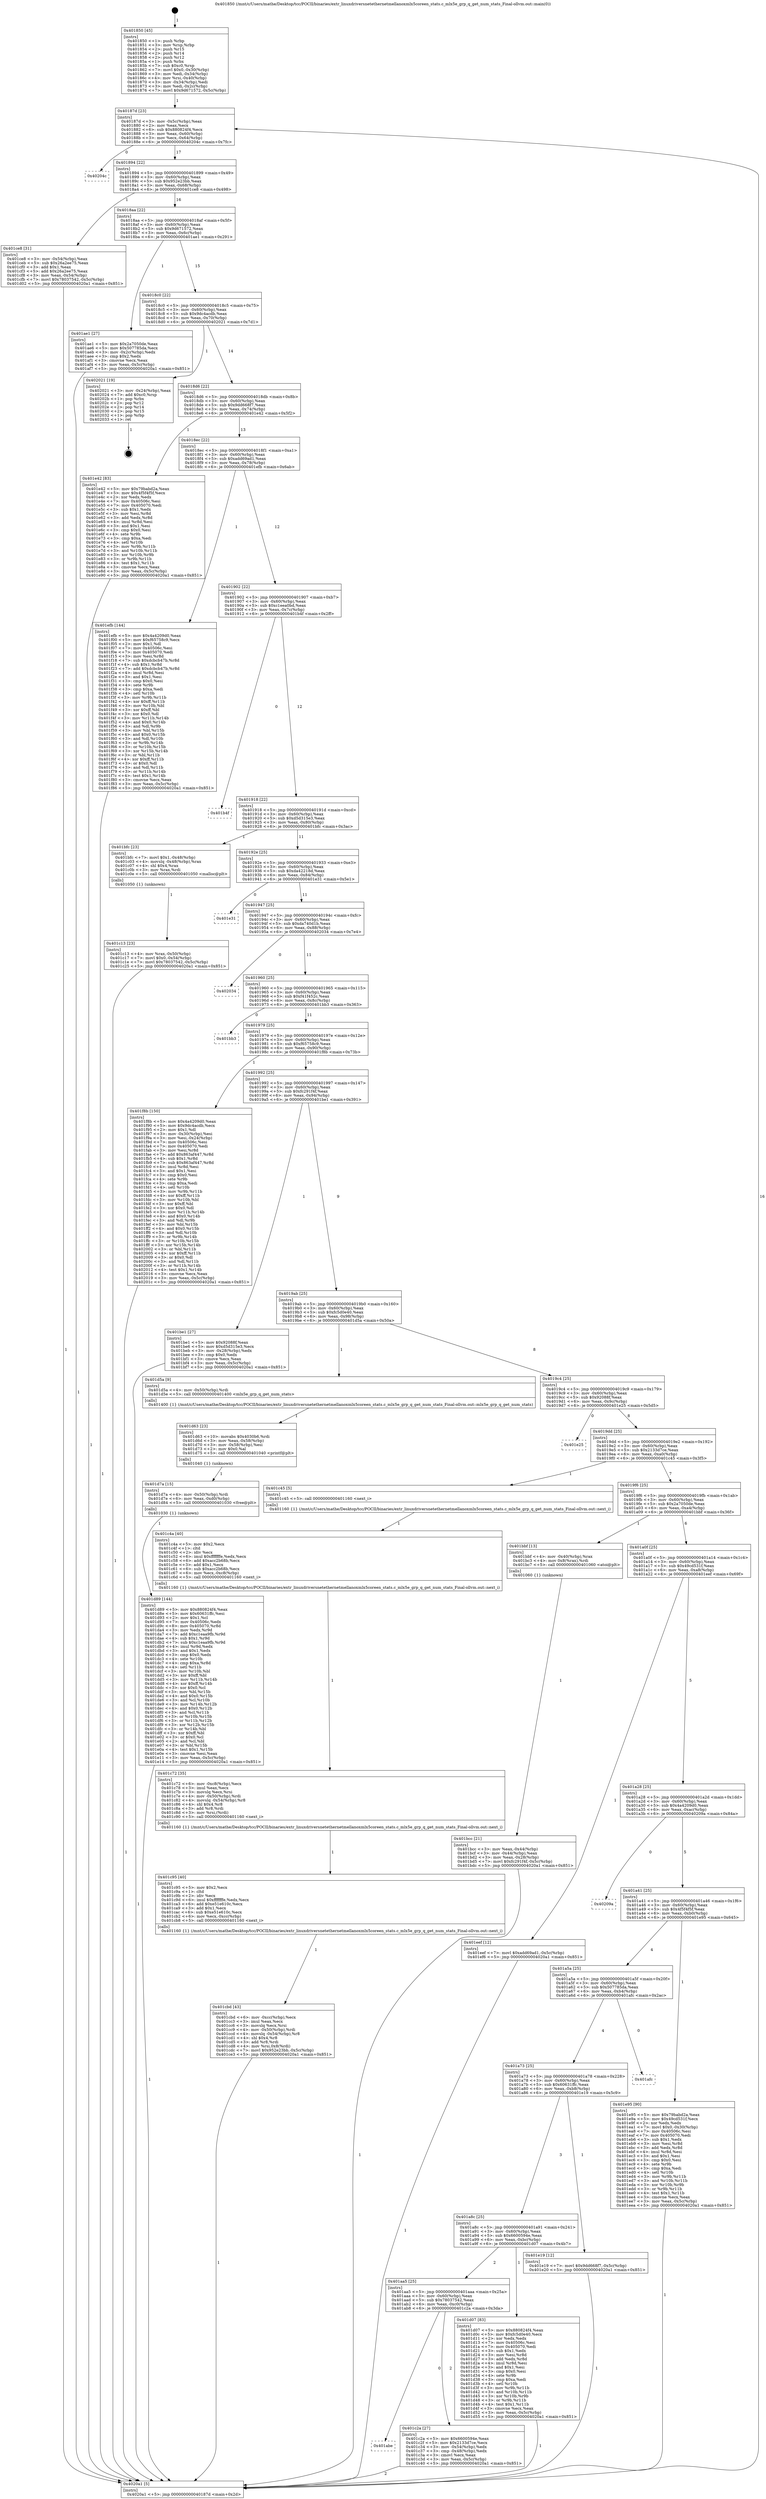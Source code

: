 digraph "0x401850" {
  label = "0x401850 (/mnt/c/Users/mathe/Desktop/tcc/POCII/binaries/extr_linuxdriversnetethernetmellanoxmlx5coreen_stats.c_mlx5e_grp_q_get_num_stats_Final-ollvm.out::main(0))"
  labelloc = "t"
  node[shape=record]

  Entry [label="",width=0.3,height=0.3,shape=circle,fillcolor=black,style=filled]
  "0x40187d" [label="{
     0x40187d [23]\l
     | [instrs]\l
     &nbsp;&nbsp;0x40187d \<+3\>: mov -0x5c(%rbp),%eax\l
     &nbsp;&nbsp;0x401880 \<+2\>: mov %eax,%ecx\l
     &nbsp;&nbsp;0x401882 \<+6\>: sub $0x880824f4,%ecx\l
     &nbsp;&nbsp;0x401888 \<+3\>: mov %eax,-0x60(%rbp)\l
     &nbsp;&nbsp;0x40188b \<+3\>: mov %ecx,-0x64(%rbp)\l
     &nbsp;&nbsp;0x40188e \<+6\>: je 000000000040204c \<main+0x7fc\>\l
  }"]
  "0x40204c" [label="{
     0x40204c\l
  }", style=dashed]
  "0x401894" [label="{
     0x401894 [22]\l
     | [instrs]\l
     &nbsp;&nbsp;0x401894 \<+5\>: jmp 0000000000401899 \<main+0x49\>\l
     &nbsp;&nbsp;0x401899 \<+3\>: mov -0x60(%rbp),%eax\l
     &nbsp;&nbsp;0x40189c \<+5\>: sub $0x952e23bb,%eax\l
     &nbsp;&nbsp;0x4018a1 \<+3\>: mov %eax,-0x68(%rbp)\l
     &nbsp;&nbsp;0x4018a4 \<+6\>: je 0000000000401ce8 \<main+0x498\>\l
  }"]
  Exit [label="",width=0.3,height=0.3,shape=circle,fillcolor=black,style=filled,peripheries=2]
  "0x401ce8" [label="{
     0x401ce8 [31]\l
     | [instrs]\l
     &nbsp;&nbsp;0x401ce8 \<+3\>: mov -0x54(%rbp),%eax\l
     &nbsp;&nbsp;0x401ceb \<+5\>: sub $0x26a2ee75,%eax\l
     &nbsp;&nbsp;0x401cf0 \<+3\>: add $0x1,%eax\l
     &nbsp;&nbsp;0x401cf3 \<+5\>: add $0x26a2ee75,%eax\l
     &nbsp;&nbsp;0x401cf8 \<+3\>: mov %eax,-0x54(%rbp)\l
     &nbsp;&nbsp;0x401cfb \<+7\>: movl $0x78037542,-0x5c(%rbp)\l
     &nbsp;&nbsp;0x401d02 \<+5\>: jmp 00000000004020a1 \<main+0x851\>\l
  }"]
  "0x4018aa" [label="{
     0x4018aa [22]\l
     | [instrs]\l
     &nbsp;&nbsp;0x4018aa \<+5\>: jmp 00000000004018af \<main+0x5f\>\l
     &nbsp;&nbsp;0x4018af \<+3\>: mov -0x60(%rbp),%eax\l
     &nbsp;&nbsp;0x4018b2 \<+5\>: sub $0x9d671572,%eax\l
     &nbsp;&nbsp;0x4018b7 \<+3\>: mov %eax,-0x6c(%rbp)\l
     &nbsp;&nbsp;0x4018ba \<+6\>: je 0000000000401ae1 \<main+0x291\>\l
  }"]
  "0x401d89" [label="{
     0x401d89 [144]\l
     | [instrs]\l
     &nbsp;&nbsp;0x401d89 \<+5\>: mov $0x880824f4,%eax\l
     &nbsp;&nbsp;0x401d8e \<+5\>: mov $0x60631ffc,%esi\l
     &nbsp;&nbsp;0x401d93 \<+2\>: mov $0x1,%cl\l
     &nbsp;&nbsp;0x401d95 \<+7\>: mov 0x40506c,%edx\l
     &nbsp;&nbsp;0x401d9c \<+8\>: mov 0x405070,%r8d\l
     &nbsp;&nbsp;0x401da4 \<+3\>: mov %edx,%r9d\l
     &nbsp;&nbsp;0x401da7 \<+7\>: add $0xc1eaa9fb,%r9d\l
     &nbsp;&nbsp;0x401dae \<+4\>: sub $0x1,%r9d\l
     &nbsp;&nbsp;0x401db2 \<+7\>: sub $0xc1eaa9fb,%r9d\l
     &nbsp;&nbsp;0x401db9 \<+4\>: imul %r9d,%edx\l
     &nbsp;&nbsp;0x401dbd \<+3\>: and $0x1,%edx\l
     &nbsp;&nbsp;0x401dc0 \<+3\>: cmp $0x0,%edx\l
     &nbsp;&nbsp;0x401dc3 \<+4\>: sete %r10b\l
     &nbsp;&nbsp;0x401dc7 \<+4\>: cmp $0xa,%r8d\l
     &nbsp;&nbsp;0x401dcb \<+4\>: setl %r11b\l
     &nbsp;&nbsp;0x401dcf \<+3\>: mov %r10b,%bl\l
     &nbsp;&nbsp;0x401dd2 \<+3\>: xor $0xff,%bl\l
     &nbsp;&nbsp;0x401dd5 \<+3\>: mov %r11b,%r14b\l
     &nbsp;&nbsp;0x401dd8 \<+4\>: xor $0xff,%r14b\l
     &nbsp;&nbsp;0x401ddc \<+3\>: xor $0x0,%cl\l
     &nbsp;&nbsp;0x401ddf \<+3\>: mov %bl,%r15b\l
     &nbsp;&nbsp;0x401de2 \<+4\>: and $0x0,%r15b\l
     &nbsp;&nbsp;0x401de6 \<+3\>: and %cl,%r10b\l
     &nbsp;&nbsp;0x401de9 \<+3\>: mov %r14b,%r12b\l
     &nbsp;&nbsp;0x401dec \<+4\>: and $0x0,%r12b\l
     &nbsp;&nbsp;0x401df0 \<+3\>: and %cl,%r11b\l
     &nbsp;&nbsp;0x401df3 \<+3\>: or %r10b,%r15b\l
     &nbsp;&nbsp;0x401df6 \<+3\>: or %r11b,%r12b\l
     &nbsp;&nbsp;0x401df9 \<+3\>: xor %r12b,%r15b\l
     &nbsp;&nbsp;0x401dfc \<+3\>: or %r14b,%bl\l
     &nbsp;&nbsp;0x401dff \<+3\>: xor $0xff,%bl\l
     &nbsp;&nbsp;0x401e02 \<+3\>: or $0x0,%cl\l
     &nbsp;&nbsp;0x401e05 \<+2\>: and %cl,%bl\l
     &nbsp;&nbsp;0x401e07 \<+3\>: or %bl,%r15b\l
     &nbsp;&nbsp;0x401e0a \<+4\>: test $0x1,%r15b\l
     &nbsp;&nbsp;0x401e0e \<+3\>: cmovne %esi,%eax\l
     &nbsp;&nbsp;0x401e11 \<+3\>: mov %eax,-0x5c(%rbp)\l
     &nbsp;&nbsp;0x401e14 \<+5\>: jmp 00000000004020a1 \<main+0x851\>\l
  }"]
  "0x401ae1" [label="{
     0x401ae1 [27]\l
     | [instrs]\l
     &nbsp;&nbsp;0x401ae1 \<+5\>: mov $0x2a7050de,%eax\l
     &nbsp;&nbsp;0x401ae6 \<+5\>: mov $0x507785da,%ecx\l
     &nbsp;&nbsp;0x401aeb \<+3\>: mov -0x2c(%rbp),%edx\l
     &nbsp;&nbsp;0x401aee \<+3\>: cmp $0x2,%edx\l
     &nbsp;&nbsp;0x401af1 \<+3\>: cmovne %ecx,%eax\l
     &nbsp;&nbsp;0x401af4 \<+3\>: mov %eax,-0x5c(%rbp)\l
     &nbsp;&nbsp;0x401af7 \<+5\>: jmp 00000000004020a1 \<main+0x851\>\l
  }"]
  "0x4018c0" [label="{
     0x4018c0 [22]\l
     | [instrs]\l
     &nbsp;&nbsp;0x4018c0 \<+5\>: jmp 00000000004018c5 \<main+0x75\>\l
     &nbsp;&nbsp;0x4018c5 \<+3\>: mov -0x60(%rbp),%eax\l
     &nbsp;&nbsp;0x4018c8 \<+5\>: sub $0x9dc4acdb,%eax\l
     &nbsp;&nbsp;0x4018cd \<+3\>: mov %eax,-0x70(%rbp)\l
     &nbsp;&nbsp;0x4018d0 \<+6\>: je 0000000000402021 \<main+0x7d1\>\l
  }"]
  "0x4020a1" [label="{
     0x4020a1 [5]\l
     | [instrs]\l
     &nbsp;&nbsp;0x4020a1 \<+5\>: jmp 000000000040187d \<main+0x2d\>\l
  }"]
  "0x401850" [label="{
     0x401850 [45]\l
     | [instrs]\l
     &nbsp;&nbsp;0x401850 \<+1\>: push %rbp\l
     &nbsp;&nbsp;0x401851 \<+3\>: mov %rsp,%rbp\l
     &nbsp;&nbsp;0x401854 \<+2\>: push %r15\l
     &nbsp;&nbsp;0x401856 \<+2\>: push %r14\l
     &nbsp;&nbsp;0x401858 \<+2\>: push %r12\l
     &nbsp;&nbsp;0x40185a \<+1\>: push %rbx\l
     &nbsp;&nbsp;0x40185b \<+7\>: sub $0xc0,%rsp\l
     &nbsp;&nbsp;0x401862 \<+7\>: movl $0x0,-0x30(%rbp)\l
     &nbsp;&nbsp;0x401869 \<+3\>: mov %edi,-0x34(%rbp)\l
     &nbsp;&nbsp;0x40186c \<+4\>: mov %rsi,-0x40(%rbp)\l
     &nbsp;&nbsp;0x401870 \<+3\>: mov -0x34(%rbp),%edi\l
     &nbsp;&nbsp;0x401873 \<+3\>: mov %edi,-0x2c(%rbp)\l
     &nbsp;&nbsp;0x401876 \<+7\>: movl $0x9d671572,-0x5c(%rbp)\l
  }"]
  "0x401d7a" [label="{
     0x401d7a [15]\l
     | [instrs]\l
     &nbsp;&nbsp;0x401d7a \<+4\>: mov -0x50(%rbp),%rdi\l
     &nbsp;&nbsp;0x401d7e \<+6\>: mov %eax,-0xd0(%rbp)\l
     &nbsp;&nbsp;0x401d84 \<+5\>: call 0000000000401030 \<free@plt\>\l
     | [calls]\l
     &nbsp;&nbsp;0x401030 \{1\} (unknown)\l
  }"]
  "0x402021" [label="{
     0x402021 [19]\l
     | [instrs]\l
     &nbsp;&nbsp;0x402021 \<+3\>: mov -0x24(%rbp),%eax\l
     &nbsp;&nbsp;0x402024 \<+7\>: add $0xc0,%rsp\l
     &nbsp;&nbsp;0x40202b \<+1\>: pop %rbx\l
     &nbsp;&nbsp;0x40202c \<+2\>: pop %r12\l
     &nbsp;&nbsp;0x40202e \<+2\>: pop %r14\l
     &nbsp;&nbsp;0x402030 \<+2\>: pop %r15\l
     &nbsp;&nbsp;0x402032 \<+1\>: pop %rbp\l
     &nbsp;&nbsp;0x402033 \<+1\>: ret\l
  }"]
  "0x4018d6" [label="{
     0x4018d6 [22]\l
     | [instrs]\l
     &nbsp;&nbsp;0x4018d6 \<+5\>: jmp 00000000004018db \<main+0x8b\>\l
     &nbsp;&nbsp;0x4018db \<+3\>: mov -0x60(%rbp),%eax\l
     &nbsp;&nbsp;0x4018de \<+5\>: sub $0x9dd668f7,%eax\l
     &nbsp;&nbsp;0x4018e3 \<+3\>: mov %eax,-0x74(%rbp)\l
     &nbsp;&nbsp;0x4018e6 \<+6\>: je 0000000000401e42 \<main+0x5f2\>\l
  }"]
  "0x401d63" [label="{
     0x401d63 [23]\l
     | [instrs]\l
     &nbsp;&nbsp;0x401d63 \<+10\>: movabs $0x4030b6,%rdi\l
     &nbsp;&nbsp;0x401d6d \<+3\>: mov %eax,-0x58(%rbp)\l
     &nbsp;&nbsp;0x401d70 \<+3\>: mov -0x58(%rbp),%esi\l
     &nbsp;&nbsp;0x401d73 \<+2\>: mov $0x0,%al\l
     &nbsp;&nbsp;0x401d75 \<+5\>: call 0000000000401040 \<printf@plt\>\l
     | [calls]\l
     &nbsp;&nbsp;0x401040 \{1\} (unknown)\l
  }"]
  "0x401e42" [label="{
     0x401e42 [83]\l
     | [instrs]\l
     &nbsp;&nbsp;0x401e42 \<+5\>: mov $0x79babd2a,%eax\l
     &nbsp;&nbsp;0x401e47 \<+5\>: mov $0x4f5f4f5f,%ecx\l
     &nbsp;&nbsp;0x401e4c \<+2\>: xor %edx,%edx\l
     &nbsp;&nbsp;0x401e4e \<+7\>: mov 0x40506c,%esi\l
     &nbsp;&nbsp;0x401e55 \<+7\>: mov 0x405070,%edi\l
     &nbsp;&nbsp;0x401e5c \<+3\>: sub $0x1,%edx\l
     &nbsp;&nbsp;0x401e5f \<+3\>: mov %esi,%r8d\l
     &nbsp;&nbsp;0x401e62 \<+3\>: add %edx,%r8d\l
     &nbsp;&nbsp;0x401e65 \<+4\>: imul %r8d,%esi\l
     &nbsp;&nbsp;0x401e69 \<+3\>: and $0x1,%esi\l
     &nbsp;&nbsp;0x401e6c \<+3\>: cmp $0x0,%esi\l
     &nbsp;&nbsp;0x401e6f \<+4\>: sete %r9b\l
     &nbsp;&nbsp;0x401e73 \<+3\>: cmp $0xa,%edi\l
     &nbsp;&nbsp;0x401e76 \<+4\>: setl %r10b\l
     &nbsp;&nbsp;0x401e7a \<+3\>: mov %r9b,%r11b\l
     &nbsp;&nbsp;0x401e7d \<+3\>: and %r10b,%r11b\l
     &nbsp;&nbsp;0x401e80 \<+3\>: xor %r10b,%r9b\l
     &nbsp;&nbsp;0x401e83 \<+3\>: or %r9b,%r11b\l
     &nbsp;&nbsp;0x401e86 \<+4\>: test $0x1,%r11b\l
     &nbsp;&nbsp;0x401e8a \<+3\>: cmovne %ecx,%eax\l
     &nbsp;&nbsp;0x401e8d \<+3\>: mov %eax,-0x5c(%rbp)\l
     &nbsp;&nbsp;0x401e90 \<+5\>: jmp 00000000004020a1 \<main+0x851\>\l
  }"]
  "0x4018ec" [label="{
     0x4018ec [22]\l
     | [instrs]\l
     &nbsp;&nbsp;0x4018ec \<+5\>: jmp 00000000004018f1 \<main+0xa1\>\l
     &nbsp;&nbsp;0x4018f1 \<+3\>: mov -0x60(%rbp),%eax\l
     &nbsp;&nbsp;0x4018f4 \<+5\>: sub $0xadd69ad1,%eax\l
     &nbsp;&nbsp;0x4018f9 \<+3\>: mov %eax,-0x78(%rbp)\l
     &nbsp;&nbsp;0x4018fc \<+6\>: je 0000000000401efb \<main+0x6ab\>\l
  }"]
  "0x401cbd" [label="{
     0x401cbd [43]\l
     | [instrs]\l
     &nbsp;&nbsp;0x401cbd \<+6\>: mov -0xcc(%rbp),%ecx\l
     &nbsp;&nbsp;0x401cc3 \<+3\>: imul %eax,%ecx\l
     &nbsp;&nbsp;0x401cc6 \<+3\>: movslq %ecx,%rsi\l
     &nbsp;&nbsp;0x401cc9 \<+4\>: mov -0x50(%rbp),%rdi\l
     &nbsp;&nbsp;0x401ccd \<+4\>: movslq -0x54(%rbp),%r8\l
     &nbsp;&nbsp;0x401cd1 \<+4\>: shl $0x4,%r8\l
     &nbsp;&nbsp;0x401cd5 \<+3\>: add %r8,%rdi\l
     &nbsp;&nbsp;0x401cd8 \<+4\>: mov %rsi,0x8(%rdi)\l
     &nbsp;&nbsp;0x401cdc \<+7\>: movl $0x952e23bb,-0x5c(%rbp)\l
     &nbsp;&nbsp;0x401ce3 \<+5\>: jmp 00000000004020a1 \<main+0x851\>\l
  }"]
  "0x401efb" [label="{
     0x401efb [144]\l
     | [instrs]\l
     &nbsp;&nbsp;0x401efb \<+5\>: mov $0x4a4209d0,%eax\l
     &nbsp;&nbsp;0x401f00 \<+5\>: mov $0xf65758c9,%ecx\l
     &nbsp;&nbsp;0x401f05 \<+2\>: mov $0x1,%dl\l
     &nbsp;&nbsp;0x401f07 \<+7\>: mov 0x40506c,%esi\l
     &nbsp;&nbsp;0x401f0e \<+7\>: mov 0x405070,%edi\l
     &nbsp;&nbsp;0x401f15 \<+3\>: mov %esi,%r8d\l
     &nbsp;&nbsp;0x401f18 \<+7\>: sub $0xdcbcb47b,%r8d\l
     &nbsp;&nbsp;0x401f1f \<+4\>: sub $0x1,%r8d\l
     &nbsp;&nbsp;0x401f23 \<+7\>: add $0xdcbcb47b,%r8d\l
     &nbsp;&nbsp;0x401f2a \<+4\>: imul %r8d,%esi\l
     &nbsp;&nbsp;0x401f2e \<+3\>: and $0x1,%esi\l
     &nbsp;&nbsp;0x401f31 \<+3\>: cmp $0x0,%esi\l
     &nbsp;&nbsp;0x401f34 \<+4\>: sete %r9b\l
     &nbsp;&nbsp;0x401f38 \<+3\>: cmp $0xa,%edi\l
     &nbsp;&nbsp;0x401f3b \<+4\>: setl %r10b\l
     &nbsp;&nbsp;0x401f3f \<+3\>: mov %r9b,%r11b\l
     &nbsp;&nbsp;0x401f42 \<+4\>: xor $0xff,%r11b\l
     &nbsp;&nbsp;0x401f46 \<+3\>: mov %r10b,%bl\l
     &nbsp;&nbsp;0x401f49 \<+3\>: xor $0xff,%bl\l
     &nbsp;&nbsp;0x401f4c \<+3\>: xor $0x0,%dl\l
     &nbsp;&nbsp;0x401f4f \<+3\>: mov %r11b,%r14b\l
     &nbsp;&nbsp;0x401f52 \<+4\>: and $0x0,%r14b\l
     &nbsp;&nbsp;0x401f56 \<+3\>: and %dl,%r9b\l
     &nbsp;&nbsp;0x401f59 \<+3\>: mov %bl,%r15b\l
     &nbsp;&nbsp;0x401f5c \<+4\>: and $0x0,%r15b\l
     &nbsp;&nbsp;0x401f60 \<+3\>: and %dl,%r10b\l
     &nbsp;&nbsp;0x401f63 \<+3\>: or %r9b,%r14b\l
     &nbsp;&nbsp;0x401f66 \<+3\>: or %r10b,%r15b\l
     &nbsp;&nbsp;0x401f69 \<+3\>: xor %r15b,%r14b\l
     &nbsp;&nbsp;0x401f6c \<+3\>: or %bl,%r11b\l
     &nbsp;&nbsp;0x401f6f \<+4\>: xor $0xff,%r11b\l
     &nbsp;&nbsp;0x401f73 \<+3\>: or $0x0,%dl\l
     &nbsp;&nbsp;0x401f76 \<+3\>: and %dl,%r11b\l
     &nbsp;&nbsp;0x401f79 \<+3\>: or %r11b,%r14b\l
     &nbsp;&nbsp;0x401f7c \<+4\>: test $0x1,%r14b\l
     &nbsp;&nbsp;0x401f80 \<+3\>: cmovne %ecx,%eax\l
     &nbsp;&nbsp;0x401f83 \<+3\>: mov %eax,-0x5c(%rbp)\l
     &nbsp;&nbsp;0x401f86 \<+5\>: jmp 00000000004020a1 \<main+0x851\>\l
  }"]
  "0x401902" [label="{
     0x401902 [22]\l
     | [instrs]\l
     &nbsp;&nbsp;0x401902 \<+5\>: jmp 0000000000401907 \<main+0xb7\>\l
     &nbsp;&nbsp;0x401907 \<+3\>: mov -0x60(%rbp),%eax\l
     &nbsp;&nbsp;0x40190a \<+5\>: sub $0xc1eea0bd,%eax\l
     &nbsp;&nbsp;0x40190f \<+3\>: mov %eax,-0x7c(%rbp)\l
     &nbsp;&nbsp;0x401912 \<+6\>: je 0000000000401b4f \<main+0x2ff\>\l
  }"]
  "0x401c95" [label="{
     0x401c95 [40]\l
     | [instrs]\l
     &nbsp;&nbsp;0x401c95 \<+5\>: mov $0x2,%ecx\l
     &nbsp;&nbsp;0x401c9a \<+1\>: cltd\l
     &nbsp;&nbsp;0x401c9b \<+2\>: idiv %ecx\l
     &nbsp;&nbsp;0x401c9d \<+6\>: imul $0xfffffffe,%edx,%ecx\l
     &nbsp;&nbsp;0x401ca3 \<+6\>: add $0xe51e610c,%ecx\l
     &nbsp;&nbsp;0x401ca9 \<+3\>: add $0x1,%ecx\l
     &nbsp;&nbsp;0x401cac \<+6\>: sub $0xe51e610c,%ecx\l
     &nbsp;&nbsp;0x401cb2 \<+6\>: mov %ecx,-0xcc(%rbp)\l
     &nbsp;&nbsp;0x401cb8 \<+5\>: call 0000000000401160 \<next_i\>\l
     | [calls]\l
     &nbsp;&nbsp;0x401160 \{1\} (/mnt/c/Users/mathe/Desktop/tcc/POCII/binaries/extr_linuxdriversnetethernetmellanoxmlx5coreen_stats.c_mlx5e_grp_q_get_num_stats_Final-ollvm.out::next_i)\l
  }"]
  "0x401b4f" [label="{
     0x401b4f\l
  }", style=dashed]
  "0x401918" [label="{
     0x401918 [22]\l
     | [instrs]\l
     &nbsp;&nbsp;0x401918 \<+5\>: jmp 000000000040191d \<main+0xcd\>\l
     &nbsp;&nbsp;0x40191d \<+3\>: mov -0x60(%rbp),%eax\l
     &nbsp;&nbsp;0x401920 \<+5\>: sub $0xd5d315e3,%eax\l
     &nbsp;&nbsp;0x401925 \<+3\>: mov %eax,-0x80(%rbp)\l
     &nbsp;&nbsp;0x401928 \<+6\>: je 0000000000401bfc \<main+0x3ac\>\l
  }"]
  "0x401c72" [label="{
     0x401c72 [35]\l
     | [instrs]\l
     &nbsp;&nbsp;0x401c72 \<+6\>: mov -0xc8(%rbp),%ecx\l
     &nbsp;&nbsp;0x401c78 \<+3\>: imul %eax,%ecx\l
     &nbsp;&nbsp;0x401c7b \<+3\>: movslq %ecx,%rsi\l
     &nbsp;&nbsp;0x401c7e \<+4\>: mov -0x50(%rbp),%rdi\l
     &nbsp;&nbsp;0x401c82 \<+4\>: movslq -0x54(%rbp),%r8\l
     &nbsp;&nbsp;0x401c86 \<+4\>: shl $0x4,%r8\l
     &nbsp;&nbsp;0x401c8a \<+3\>: add %r8,%rdi\l
     &nbsp;&nbsp;0x401c8d \<+3\>: mov %rsi,(%rdi)\l
     &nbsp;&nbsp;0x401c90 \<+5\>: call 0000000000401160 \<next_i\>\l
     | [calls]\l
     &nbsp;&nbsp;0x401160 \{1\} (/mnt/c/Users/mathe/Desktop/tcc/POCII/binaries/extr_linuxdriversnetethernetmellanoxmlx5coreen_stats.c_mlx5e_grp_q_get_num_stats_Final-ollvm.out::next_i)\l
  }"]
  "0x401bfc" [label="{
     0x401bfc [23]\l
     | [instrs]\l
     &nbsp;&nbsp;0x401bfc \<+7\>: movl $0x1,-0x48(%rbp)\l
     &nbsp;&nbsp;0x401c03 \<+4\>: movslq -0x48(%rbp),%rax\l
     &nbsp;&nbsp;0x401c07 \<+4\>: shl $0x4,%rax\l
     &nbsp;&nbsp;0x401c0b \<+3\>: mov %rax,%rdi\l
     &nbsp;&nbsp;0x401c0e \<+5\>: call 0000000000401050 \<malloc@plt\>\l
     | [calls]\l
     &nbsp;&nbsp;0x401050 \{1\} (unknown)\l
  }"]
  "0x40192e" [label="{
     0x40192e [25]\l
     | [instrs]\l
     &nbsp;&nbsp;0x40192e \<+5\>: jmp 0000000000401933 \<main+0xe3\>\l
     &nbsp;&nbsp;0x401933 \<+3\>: mov -0x60(%rbp),%eax\l
     &nbsp;&nbsp;0x401936 \<+5\>: sub $0xda42218d,%eax\l
     &nbsp;&nbsp;0x40193b \<+6\>: mov %eax,-0x84(%rbp)\l
     &nbsp;&nbsp;0x401941 \<+6\>: je 0000000000401e31 \<main+0x5e1\>\l
  }"]
  "0x401c4a" [label="{
     0x401c4a [40]\l
     | [instrs]\l
     &nbsp;&nbsp;0x401c4a \<+5\>: mov $0x2,%ecx\l
     &nbsp;&nbsp;0x401c4f \<+1\>: cltd\l
     &nbsp;&nbsp;0x401c50 \<+2\>: idiv %ecx\l
     &nbsp;&nbsp;0x401c52 \<+6\>: imul $0xfffffffe,%edx,%ecx\l
     &nbsp;&nbsp;0x401c58 \<+6\>: add $0xacc2b68b,%ecx\l
     &nbsp;&nbsp;0x401c5e \<+3\>: add $0x1,%ecx\l
     &nbsp;&nbsp;0x401c61 \<+6\>: sub $0xacc2b68b,%ecx\l
     &nbsp;&nbsp;0x401c67 \<+6\>: mov %ecx,-0xc8(%rbp)\l
     &nbsp;&nbsp;0x401c6d \<+5\>: call 0000000000401160 \<next_i\>\l
     | [calls]\l
     &nbsp;&nbsp;0x401160 \{1\} (/mnt/c/Users/mathe/Desktop/tcc/POCII/binaries/extr_linuxdriversnetethernetmellanoxmlx5coreen_stats.c_mlx5e_grp_q_get_num_stats_Final-ollvm.out::next_i)\l
  }"]
  "0x401e31" [label="{
     0x401e31\l
  }", style=dashed]
  "0x401947" [label="{
     0x401947 [25]\l
     | [instrs]\l
     &nbsp;&nbsp;0x401947 \<+5\>: jmp 000000000040194c \<main+0xfc\>\l
     &nbsp;&nbsp;0x40194c \<+3\>: mov -0x60(%rbp),%eax\l
     &nbsp;&nbsp;0x40194f \<+5\>: sub $0xda740d1b,%eax\l
     &nbsp;&nbsp;0x401954 \<+6\>: mov %eax,-0x88(%rbp)\l
     &nbsp;&nbsp;0x40195a \<+6\>: je 0000000000402034 \<main+0x7e4\>\l
  }"]
  "0x401abe" [label="{
     0x401abe\l
  }", style=dashed]
  "0x402034" [label="{
     0x402034\l
  }", style=dashed]
  "0x401960" [label="{
     0x401960 [25]\l
     | [instrs]\l
     &nbsp;&nbsp;0x401960 \<+5\>: jmp 0000000000401965 \<main+0x115\>\l
     &nbsp;&nbsp;0x401965 \<+3\>: mov -0x60(%rbp),%eax\l
     &nbsp;&nbsp;0x401968 \<+5\>: sub $0xf41f452c,%eax\l
     &nbsp;&nbsp;0x40196d \<+6\>: mov %eax,-0x8c(%rbp)\l
     &nbsp;&nbsp;0x401973 \<+6\>: je 0000000000401bb3 \<main+0x363\>\l
  }"]
  "0x401c2a" [label="{
     0x401c2a [27]\l
     | [instrs]\l
     &nbsp;&nbsp;0x401c2a \<+5\>: mov $0x6600594e,%eax\l
     &nbsp;&nbsp;0x401c2f \<+5\>: mov $0x2133d7ce,%ecx\l
     &nbsp;&nbsp;0x401c34 \<+3\>: mov -0x54(%rbp),%edx\l
     &nbsp;&nbsp;0x401c37 \<+3\>: cmp -0x48(%rbp),%edx\l
     &nbsp;&nbsp;0x401c3a \<+3\>: cmovl %ecx,%eax\l
     &nbsp;&nbsp;0x401c3d \<+3\>: mov %eax,-0x5c(%rbp)\l
     &nbsp;&nbsp;0x401c40 \<+5\>: jmp 00000000004020a1 \<main+0x851\>\l
  }"]
  "0x401bb3" [label="{
     0x401bb3\l
  }", style=dashed]
  "0x401979" [label="{
     0x401979 [25]\l
     | [instrs]\l
     &nbsp;&nbsp;0x401979 \<+5\>: jmp 000000000040197e \<main+0x12e\>\l
     &nbsp;&nbsp;0x40197e \<+3\>: mov -0x60(%rbp),%eax\l
     &nbsp;&nbsp;0x401981 \<+5\>: sub $0xf65758c9,%eax\l
     &nbsp;&nbsp;0x401986 \<+6\>: mov %eax,-0x90(%rbp)\l
     &nbsp;&nbsp;0x40198c \<+6\>: je 0000000000401f8b \<main+0x73b\>\l
  }"]
  "0x401aa5" [label="{
     0x401aa5 [25]\l
     | [instrs]\l
     &nbsp;&nbsp;0x401aa5 \<+5\>: jmp 0000000000401aaa \<main+0x25a\>\l
     &nbsp;&nbsp;0x401aaa \<+3\>: mov -0x60(%rbp),%eax\l
     &nbsp;&nbsp;0x401aad \<+5\>: sub $0x78037542,%eax\l
     &nbsp;&nbsp;0x401ab2 \<+6\>: mov %eax,-0xc0(%rbp)\l
     &nbsp;&nbsp;0x401ab8 \<+6\>: je 0000000000401c2a \<main+0x3da\>\l
  }"]
  "0x401f8b" [label="{
     0x401f8b [150]\l
     | [instrs]\l
     &nbsp;&nbsp;0x401f8b \<+5\>: mov $0x4a4209d0,%eax\l
     &nbsp;&nbsp;0x401f90 \<+5\>: mov $0x9dc4acdb,%ecx\l
     &nbsp;&nbsp;0x401f95 \<+2\>: mov $0x1,%dl\l
     &nbsp;&nbsp;0x401f97 \<+3\>: mov -0x30(%rbp),%esi\l
     &nbsp;&nbsp;0x401f9a \<+3\>: mov %esi,-0x24(%rbp)\l
     &nbsp;&nbsp;0x401f9d \<+7\>: mov 0x40506c,%esi\l
     &nbsp;&nbsp;0x401fa4 \<+7\>: mov 0x405070,%edi\l
     &nbsp;&nbsp;0x401fab \<+3\>: mov %esi,%r8d\l
     &nbsp;&nbsp;0x401fae \<+7\>: add $0x863af447,%r8d\l
     &nbsp;&nbsp;0x401fb5 \<+4\>: sub $0x1,%r8d\l
     &nbsp;&nbsp;0x401fb9 \<+7\>: sub $0x863af447,%r8d\l
     &nbsp;&nbsp;0x401fc0 \<+4\>: imul %r8d,%esi\l
     &nbsp;&nbsp;0x401fc4 \<+3\>: and $0x1,%esi\l
     &nbsp;&nbsp;0x401fc7 \<+3\>: cmp $0x0,%esi\l
     &nbsp;&nbsp;0x401fca \<+4\>: sete %r9b\l
     &nbsp;&nbsp;0x401fce \<+3\>: cmp $0xa,%edi\l
     &nbsp;&nbsp;0x401fd1 \<+4\>: setl %r10b\l
     &nbsp;&nbsp;0x401fd5 \<+3\>: mov %r9b,%r11b\l
     &nbsp;&nbsp;0x401fd8 \<+4\>: xor $0xff,%r11b\l
     &nbsp;&nbsp;0x401fdc \<+3\>: mov %r10b,%bl\l
     &nbsp;&nbsp;0x401fdf \<+3\>: xor $0xff,%bl\l
     &nbsp;&nbsp;0x401fe2 \<+3\>: xor $0x0,%dl\l
     &nbsp;&nbsp;0x401fe5 \<+3\>: mov %r11b,%r14b\l
     &nbsp;&nbsp;0x401fe8 \<+4\>: and $0x0,%r14b\l
     &nbsp;&nbsp;0x401fec \<+3\>: and %dl,%r9b\l
     &nbsp;&nbsp;0x401fef \<+3\>: mov %bl,%r15b\l
     &nbsp;&nbsp;0x401ff2 \<+4\>: and $0x0,%r15b\l
     &nbsp;&nbsp;0x401ff6 \<+3\>: and %dl,%r10b\l
     &nbsp;&nbsp;0x401ff9 \<+3\>: or %r9b,%r14b\l
     &nbsp;&nbsp;0x401ffc \<+3\>: or %r10b,%r15b\l
     &nbsp;&nbsp;0x401fff \<+3\>: xor %r15b,%r14b\l
     &nbsp;&nbsp;0x402002 \<+3\>: or %bl,%r11b\l
     &nbsp;&nbsp;0x402005 \<+4\>: xor $0xff,%r11b\l
     &nbsp;&nbsp;0x402009 \<+3\>: or $0x0,%dl\l
     &nbsp;&nbsp;0x40200c \<+3\>: and %dl,%r11b\l
     &nbsp;&nbsp;0x40200f \<+3\>: or %r11b,%r14b\l
     &nbsp;&nbsp;0x402012 \<+4\>: test $0x1,%r14b\l
     &nbsp;&nbsp;0x402016 \<+3\>: cmovne %ecx,%eax\l
     &nbsp;&nbsp;0x402019 \<+3\>: mov %eax,-0x5c(%rbp)\l
     &nbsp;&nbsp;0x40201c \<+5\>: jmp 00000000004020a1 \<main+0x851\>\l
  }"]
  "0x401992" [label="{
     0x401992 [25]\l
     | [instrs]\l
     &nbsp;&nbsp;0x401992 \<+5\>: jmp 0000000000401997 \<main+0x147\>\l
     &nbsp;&nbsp;0x401997 \<+3\>: mov -0x60(%rbp),%eax\l
     &nbsp;&nbsp;0x40199a \<+5\>: sub $0xfc291f4f,%eax\l
     &nbsp;&nbsp;0x40199f \<+6\>: mov %eax,-0x94(%rbp)\l
     &nbsp;&nbsp;0x4019a5 \<+6\>: je 0000000000401be1 \<main+0x391\>\l
  }"]
  "0x401d07" [label="{
     0x401d07 [83]\l
     | [instrs]\l
     &nbsp;&nbsp;0x401d07 \<+5\>: mov $0x880824f4,%eax\l
     &nbsp;&nbsp;0x401d0c \<+5\>: mov $0xfc5d0e40,%ecx\l
     &nbsp;&nbsp;0x401d11 \<+2\>: xor %edx,%edx\l
     &nbsp;&nbsp;0x401d13 \<+7\>: mov 0x40506c,%esi\l
     &nbsp;&nbsp;0x401d1a \<+7\>: mov 0x405070,%edi\l
     &nbsp;&nbsp;0x401d21 \<+3\>: sub $0x1,%edx\l
     &nbsp;&nbsp;0x401d24 \<+3\>: mov %esi,%r8d\l
     &nbsp;&nbsp;0x401d27 \<+3\>: add %edx,%r8d\l
     &nbsp;&nbsp;0x401d2a \<+4\>: imul %r8d,%esi\l
     &nbsp;&nbsp;0x401d2e \<+3\>: and $0x1,%esi\l
     &nbsp;&nbsp;0x401d31 \<+3\>: cmp $0x0,%esi\l
     &nbsp;&nbsp;0x401d34 \<+4\>: sete %r9b\l
     &nbsp;&nbsp;0x401d38 \<+3\>: cmp $0xa,%edi\l
     &nbsp;&nbsp;0x401d3b \<+4\>: setl %r10b\l
     &nbsp;&nbsp;0x401d3f \<+3\>: mov %r9b,%r11b\l
     &nbsp;&nbsp;0x401d42 \<+3\>: and %r10b,%r11b\l
     &nbsp;&nbsp;0x401d45 \<+3\>: xor %r10b,%r9b\l
     &nbsp;&nbsp;0x401d48 \<+3\>: or %r9b,%r11b\l
     &nbsp;&nbsp;0x401d4b \<+4\>: test $0x1,%r11b\l
     &nbsp;&nbsp;0x401d4f \<+3\>: cmovne %ecx,%eax\l
     &nbsp;&nbsp;0x401d52 \<+3\>: mov %eax,-0x5c(%rbp)\l
     &nbsp;&nbsp;0x401d55 \<+5\>: jmp 00000000004020a1 \<main+0x851\>\l
  }"]
  "0x401be1" [label="{
     0x401be1 [27]\l
     | [instrs]\l
     &nbsp;&nbsp;0x401be1 \<+5\>: mov $0x92088f,%eax\l
     &nbsp;&nbsp;0x401be6 \<+5\>: mov $0xd5d315e3,%ecx\l
     &nbsp;&nbsp;0x401beb \<+3\>: mov -0x28(%rbp),%edx\l
     &nbsp;&nbsp;0x401bee \<+3\>: cmp $0x0,%edx\l
     &nbsp;&nbsp;0x401bf1 \<+3\>: cmove %ecx,%eax\l
     &nbsp;&nbsp;0x401bf4 \<+3\>: mov %eax,-0x5c(%rbp)\l
     &nbsp;&nbsp;0x401bf7 \<+5\>: jmp 00000000004020a1 \<main+0x851\>\l
  }"]
  "0x4019ab" [label="{
     0x4019ab [25]\l
     | [instrs]\l
     &nbsp;&nbsp;0x4019ab \<+5\>: jmp 00000000004019b0 \<main+0x160\>\l
     &nbsp;&nbsp;0x4019b0 \<+3\>: mov -0x60(%rbp),%eax\l
     &nbsp;&nbsp;0x4019b3 \<+5\>: sub $0xfc5d0e40,%eax\l
     &nbsp;&nbsp;0x4019b8 \<+6\>: mov %eax,-0x98(%rbp)\l
     &nbsp;&nbsp;0x4019be \<+6\>: je 0000000000401d5a \<main+0x50a\>\l
  }"]
  "0x401a8c" [label="{
     0x401a8c [25]\l
     | [instrs]\l
     &nbsp;&nbsp;0x401a8c \<+5\>: jmp 0000000000401a91 \<main+0x241\>\l
     &nbsp;&nbsp;0x401a91 \<+3\>: mov -0x60(%rbp),%eax\l
     &nbsp;&nbsp;0x401a94 \<+5\>: sub $0x6600594e,%eax\l
     &nbsp;&nbsp;0x401a99 \<+6\>: mov %eax,-0xbc(%rbp)\l
     &nbsp;&nbsp;0x401a9f \<+6\>: je 0000000000401d07 \<main+0x4b7\>\l
  }"]
  "0x401d5a" [label="{
     0x401d5a [9]\l
     | [instrs]\l
     &nbsp;&nbsp;0x401d5a \<+4\>: mov -0x50(%rbp),%rdi\l
     &nbsp;&nbsp;0x401d5e \<+5\>: call 0000000000401400 \<mlx5e_grp_q_get_num_stats\>\l
     | [calls]\l
     &nbsp;&nbsp;0x401400 \{1\} (/mnt/c/Users/mathe/Desktop/tcc/POCII/binaries/extr_linuxdriversnetethernetmellanoxmlx5coreen_stats.c_mlx5e_grp_q_get_num_stats_Final-ollvm.out::mlx5e_grp_q_get_num_stats)\l
  }"]
  "0x4019c4" [label="{
     0x4019c4 [25]\l
     | [instrs]\l
     &nbsp;&nbsp;0x4019c4 \<+5\>: jmp 00000000004019c9 \<main+0x179\>\l
     &nbsp;&nbsp;0x4019c9 \<+3\>: mov -0x60(%rbp),%eax\l
     &nbsp;&nbsp;0x4019cc \<+5\>: sub $0x92088f,%eax\l
     &nbsp;&nbsp;0x4019d1 \<+6\>: mov %eax,-0x9c(%rbp)\l
     &nbsp;&nbsp;0x4019d7 \<+6\>: je 0000000000401e25 \<main+0x5d5\>\l
  }"]
  "0x401e19" [label="{
     0x401e19 [12]\l
     | [instrs]\l
     &nbsp;&nbsp;0x401e19 \<+7\>: movl $0x9dd668f7,-0x5c(%rbp)\l
     &nbsp;&nbsp;0x401e20 \<+5\>: jmp 00000000004020a1 \<main+0x851\>\l
  }"]
  "0x401e25" [label="{
     0x401e25\l
  }", style=dashed]
  "0x4019dd" [label="{
     0x4019dd [25]\l
     | [instrs]\l
     &nbsp;&nbsp;0x4019dd \<+5\>: jmp 00000000004019e2 \<main+0x192\>\l
     &nbsp;&nbsp;0x4019e2 \<+3\>: mov -0x60(%rbp),%eax\l
     &nbsp;&nbsp;0x4019e5 \<+5\>: sub $0x2133d7ce,%eax\l
     &nbsp;&nbsp;0x4019ea \<+6\>: mov %eax,-0xa0(%rbp)\l
     &nbsp;&nbsp;0x4019f0 \<+6\>: je 0000000000401c45 \<main+0x3f5\>\l
  }"]
  "0x401a73" [label="{
     0x401a73 [25]\l
     | [instrs]\l
     &nbsp;&nbsp;0x401a73 \<+5\>: jmp 0000000000401a78 \<main+0x228\>\l
     &nbsp;&nbsp;0x401a78 \<+3\>: mov -0x60(%rbp),%eax\l
     &nbsp;&nbsp;0x401a7b \<+5\>: sub $0x60631ffc,%eax\l
     &nbsp;&nbsp;0x401a80 \<+6\>: mov %eax,-0xb8(%rbp)\l
     &nbsp;&nbsp;0x401a86 \<+6\>: je 0000000000401e19 \<main+0x5c9\>\l
  }"]
  "0x401c45" [label="{
     0x401c45 [5]\l
     | [instrs]\l
     &nbsp;&nbsp;0x401c45 \<+5\>: call 0000000000401160 \<next_i\>\l
     | [calls]\l
     &nbsp;&nbsp;0x401160 \{1\} (/mnt/c/Users/mathe/Desktop/tcc/POCII/binaries/extr_linuxdriversnetethernetmellanoxmlx5coreen_stats.c_mlx5e_grp_q_get_num_stats_Final-ollvm.out::next_i)\l
  }"]
  "0x4019f6" [label="{
     0x4019f6 [25]\l
     | [instrs]\l
     &nbsp;&nbsp;0x4019f6 \<+5\>: jmp 00000000004019fb \<main+0x1ab\>\l
     &nbsp;&nbsp;0x4019fb \<+3\>: mov -0x60(%rbp),%eax\l
     &nbsp;&nbsp;0x4019fe \<+5\>: sub $0x2a7050de,%eax\l
     &nbsp;&nbsp;0x401a03 \<+6\>: mov %eax,-0xa4(%rbp)\l
     &nbsp;&nbsp;0x401a09 \<+6\>: je 0000000000401bbf \<main+0x36f\>\l
  }"]
  "0x401afc" [label="{
     0x401afc\l
  }", style=dashed]
  "0x401bbf" [label="{
     0x401bbf [13]\l
     | [instrs]\l
     &nbsp;&nbsp;0x401bbf \<+4\>: mov -0x40(%rbp),%rax\l
     &nbsp;&nbsp;0x401bc3 \<+4\>: mov 0x8(%rax),%rdi\l
     &nbsp;&nbsp;0x401bc7 \<+5\>: call 0000000000401060 \<atoi@plt\>\l
     | [calls]\l
     &nbsp;&nbsp;0x401060 \{1\} (unknown)\l
  }"]
  "0x401a0f" [label="{
     0x401a0f [25]\l
     | [instrs]\l
     &nbsp;&nbsp;0x401a0f \<+5\>: jmp 0000000000401a14 \<main+0x1c4\>\l
     &nbsp;&nbsp;0x401a14 \<+3\>: mov -0x60(%rbp),%eax\l
     &nbsp;&nbsp;0x401a17 \<+5\>: sub $0x49cd531f,%eax\l
     &nbsp;&nbsp;0x401a1c \<+6\>: mov %eax,-0xa8(%rbp)\l
     &nbsp;&nbsp;0x401a22 \<+6\>: je 0000000000401eef \<main+0x69f\>\l
  }"]
  "0x401bcc" [label="{
     0x401bcc [21]\l
     | [instrs]\l
     &nbsp;&nbsp;0x401bcc \<+3\>: mov %eax,-0x44(%rbp)\l
     &nbsp;&nbsp;0x401bcf \<+3\>: mov -0x44(%rbp),%eax\l
     &nbsp;&nbsp;0x401bd2 \<+3\>: mov %eax,-0x28(%rbp)\l
     &nbsp;&nbsp;0x401bd5 \<+7\>: movl $0xfc291f4f,-0x5c(%rbp)\l
     &nbsp;&nbsp;0x401bdc \<+5\>: jmp 00000000004020a1 \<main+0x851\>\l
  }"]
  "0x401c13" [label="{
     0x401c13 [23]\l
     | [instrs]\l
     &nbsp;&nbsp;0x401c13 \<+4\>: mov %rax,-0x50(%rbp)\l
     &nbsp;&nbsp;0x401c17 \<+7\>: movl $0x0,-0x54(%rbp)\l
     &nbsp;&nbsp;0x401c1e \<+7\>: movl $0x78037542,-0x5c(%rbp)\l
     &nbsp;&nbsp;0x401c25 \<+5\>: jmp 00000000004020a1 \<main+0x851\>\l
  }"]
  "0x401a5a" [label="{
     0x401a5a [25]\l
     | [instrs]\l
     &nbsp;&nbsp;0x401a5a \<+5\>: jmp 0000000000401a5f \<main+0x20f\>\l
     &nbsp;&nbsp;0x401a5f \<+3\>: mov -0x60(%rbp),%eax\l
     &nbsp;&nbsp;0x401a62 \<+5\>: sub $0x507785da,%eax\l
     &nbsp;&nbsp;0x401a67 \<+6\>: mov %eax,-0xb4(%rbp)\l
     &nbsp;&nbsp;0x401a6d \<+6\>: je 0000000000401afc \<main+0x2ac\>\l
  }"]
  "0x401eef" [label="{
     0x401eef [12]\l
     | [instrs]\l
     &nbsp;&nbsp;0x401eef \<+7\>: movl $0xadd69ad1,-0x5c(%rbp)\l
     &nbsp;&nbsp;0x401ef6 \<+5\>: jmp 00000000004020a1 \<main+0x851\>\l
  }"]
  "0x401a28" [label="{
     0x401a28 [25]\l
     | [instrs]\l
     &nbsp;&nbsp;0x401a28 \<+5\>: jmp 0000000000401a2d \<main+0x1dd\>\l
     &nbsp;&nbsp;0x401a2d \<+3\>: mov -0x60(%rbp),%eax\l
     &nbsp;&nbsp;0x401a30 \<+5\>: sub $0x4a4209d0,%eax\l
     &nbsp;&nbsp;0x401a35 \<+6\>: mov %eax,-0xac(%rbp)\l
     &nbsp;&nbsp;0x401a3b \<+6\>: je 000000000040209a \<main+0x84a\>\l
  }"]
  "0x401e95" [label="{
     0x401e95 [90]\l
     | [instrs]\l
     &nbsp;&nbsp;0x401e95 \<+5\>: mov $0x79babd2a,%eax\l
     &nbsp;&nbsp;0x401e9a \<+5\>: mov $0x49cd531f,%ecx\l
     &nbsp;&nbsp;0x401e9f \<+2\>: xor %edx,%edx\l
     &nbsp;&nbsp;0x401ea1 \<+7\>: movl $0x0,-0x30(%rbp)\l
     &nbsp;&nbsp;0x401ea8 \<+7\>: mov 0x40506c,%esi\l
     &nbsp;&nbsp;0x401eaf \<+7\>: mov 0x405070,%edi\l
     &nbsp;&nbsp;0x401eb6 \<+3\>: sub $0x1,%edx\l
     &nbsp;&nbsp;0x401eb9 \<+3\>: mov %esi,%r8d\l
     &nbsp;&nbsp;0x401ebc \<+3\>: add %edx,%r8d\l
     &nbsp;&nbsp;0x401ebf \<+4\>: imul %r8d,%esi\l
     &nbsp;&nbsp;0x401ec3 \<+3\>: and $0x1,%esi\l
     &nbsp;&nbsp;0x401ec6 \<+3\>: cmp $0x0,%esi\l
     &nbsp;&nbsp;0x401ec9 \<+4\>: sete %r9b\l
     &nbsp;&nbsp;0x401ecd \<+3\>: cmp $0xa,%edi\l
     &nbsp;&nbsp;0x401ed0 \<+4\>: setl %r10b\l
     &nbsp;&nbsp;0x401ed4 \<+3\>: mov %r9b,%r11b\l
     &nbsp;&nbsp;0x401ed7 \<+3\>: and %r10b,%r11b\l
     &nbsp;&nbsp;0x401eda \<+3\>: xor %r10b,%r9b\l
     &nbsp;&nbsp;0x401edd \<+3\>: or %r9b,%r11b\l
     &nbsp;&nbsp;0x401ee0 \<+4\>: test $0x1,%r11b\l
     &nbsp;&nbsp;0x401ee4 \<+3\>: cmovne %ecx,%eax\l
     &nbsp;&nbsp;0x401ee7 \<+3\>: mov %eax,-0x5c(%rbp)\l
     &nbsp;&nbsp;0x401eea \<+5\>: jmp 00000000004020a1 \<main+0x851\>\l
  }"]
  "0x40209a" [label="{
     0x40209a\l
  }", style=dashed]
  "0x401a41" [label="{
     0x401a41 [25]\l
     | [instrs]\l
     &nbsp;&nbsp;0x401a41 \<+5\>: jmp 0000000000401a46 \<main+0x1f6\>\l
     &nbsp;&nbsp;0x401a46 \<+3\>: mov -0x60(%rbp),%eax\l
     &nbsp;&nbsp;0x401a49 \<+5\>: sub $0x4f5f4f5f,%eax\l
     &nbsp;&nbsp;0x401a4e \<+6\>: mov %eax,-0xb0(%rbp)\l
     &nbsp;&nbsp;0x401a54 \<+6\>: je 0000000000401e95 \<main+0x645\>\l
  }"]
  Entry -> "0x401850" [label=" 1"]
  "0x40187d" -> "0x40204c" [label=" 0"]
  "0x40187d" -> "0x401894" [label=" 17"]
  "0x402021" -> Exit [label=" 1"]
  "0x401894" -> "0x401ce8" [label=" 1"]
  "0x401894" -> "0x4018aa" [label=" 16"]
  "0x401f8b" -> "0x4020a1" [label=" 1"]
  "0x4018aa" -> "0x401ae1" [label=" 1"]
  "0x4018aa" -> "0x4018c0" [label=" 15"]
  "0x401ae1" -> "0x4020a1" [label=" 1"]
  "0x401850" -> "0x40187d" [label=" 1"]
  "0x4020a1" -> "0x40187d" [label=" 16"]
  "0x401efb" -> "0x4020a1" [label=" 1"]
  "0x4018c0" -> "0x402021" [label=" 1"]
  "0x4018c0" -> "0x4018d6" [label=" 14"]
  "0x401eef" -> "0x4020a1" [label=" 1"]
  "0x4018d6" -> "0x401e42" [label=" 1"]
  "0x4018d6" -> "0x4018ec" [label=" 13"]
  "0x401e95" -> "0x4020a1" [label=" 1"]
  "0x4018ec" -> "0x401efb" [label=" 1"]
  "0x4018ec" -> "0x401902" [label=" 12"]
  "0x401e42" -> "0x4020a1" [label=" 1"]
  "0x401902" -> "0x401b4f" [label=" 0"]
  "0x401902" -> "0x401918" [label=" 12"]
  "0x401e19" -> "0x4020a1" [label=" 1"]
  "0x401918" -> "0x401bfc" [label=" 1"]
  "0x401918" -> "0x40192e" [label=" 11"]
  "0x401d89" -> "0x4020a1" [label=" 1"]
  "0x40192e" -> "0x401e31" [label=" 0"]
  "0x40192e" -> "0x401947" [label=" 11"]
  "0x401d7a" -> "0x401d89" [label=" 1"]
  "0x401947" -> "0x402034" [label=" 0"]
  "0x401947" -> "0x401960" [label=" 11"]
  "0x401d63" -> "0x401d7a" [label=" 1"]
  "0x401960" -> "0x401bb3" [label=" 0"]
  "0x401960" -> "0x401979" [label=" 11"]
  "0x401d5a" -> "0x401d63" [label=" 1"]
  "0x401979" -> "0x401f8b" [label=" 1"]
  "0x401979" -> "0x401992" [label=" 10"]
  "0x401ce8" -> "0x4020a1" [label=" 1"]
  "0x401992" -> "0x401be1" [label=" 1"]
  "0x401992" -> "0x4019ab" [label=" 9"]
  "0x401cbd" -> "0x4020a1" [label=" 1"]
  "0x4019ab" -> "0x401d5a" [label=" 1"]
  "0x4019ab" -> "0x4019c4" [label=" 8"]
  "0x401c72" -> "0x401c95" [label=" 1"]
  "0x4019c4" -> "0x401e25" [label=" 0"]
  "0x4019c4" -> "0x4019dd" [label=" 8"]
  "0x401c4a" -> "0x401c72" [label=" 1"]
  "0x4019dd" -> "0x401c45" [label=" 1"]
  "0x4019dd" -> "0x4019f6" [label=" 7"]
  "0x401c2a" -> "0x4020a1" [label=" 2"]
  "0x4019f6" -> "0x401bbf" [label=" 1"]
  "0x4019f6" -> "0x401a0f" [label=" 6"]
  "0x401bbf" -> "0x401bcc" [label=" 1"]
  "0x401bcc" -> "0x4020a1" [label=" 1"]
  "0x401be1" -> "0x4020a1" [label=" 1"]
  "0x401bfc" -> "0x401c13" [label=" 1"]
  "0x401c13" -> "0x4020a1" [label=" 1"]
  "0x401aa5" -> "0x401abe" [label=" 0"]
  "0x401a0f" -> "0x401eef" [label=" 1"]
  "0x401a0f" -> "0x401a28" [label=" 5"]
  "0x401d07" -> "0x4020a1" [label=" 1"]
  "0x401a28" -> "0x40209a" [label=" 0"]
  "0x401a28" -> "0x401a41" [label=" 5"]
  "0x401a8c" -> "0x401aa5" [label=" 2"]
  "0x401a41" -> "0x401e95" [label=" 1"]
  "0x401a41" -> "0x401a5a" [label=" 4"]
  "0x401aa5" -> "0x401c2a" [label=" 2"]
  "0x401a5a" -> "0x401afc" [label=" 0"]
  "0x401a5a" -> "0x401a73" [label=" 4"]
  "0x401c45" -> "0x401c4a" [label=" 1"]
  "0x401a73" -> "0x401e19" [label=" 1"]
  "0x401a73" -> "0x401a8c" [label=" 3"]
  "0x401c95" -> "0x401cbd" [label=" 1"]
  "0x401a8c" -> "0x401d07" [label=" 1"]
}
